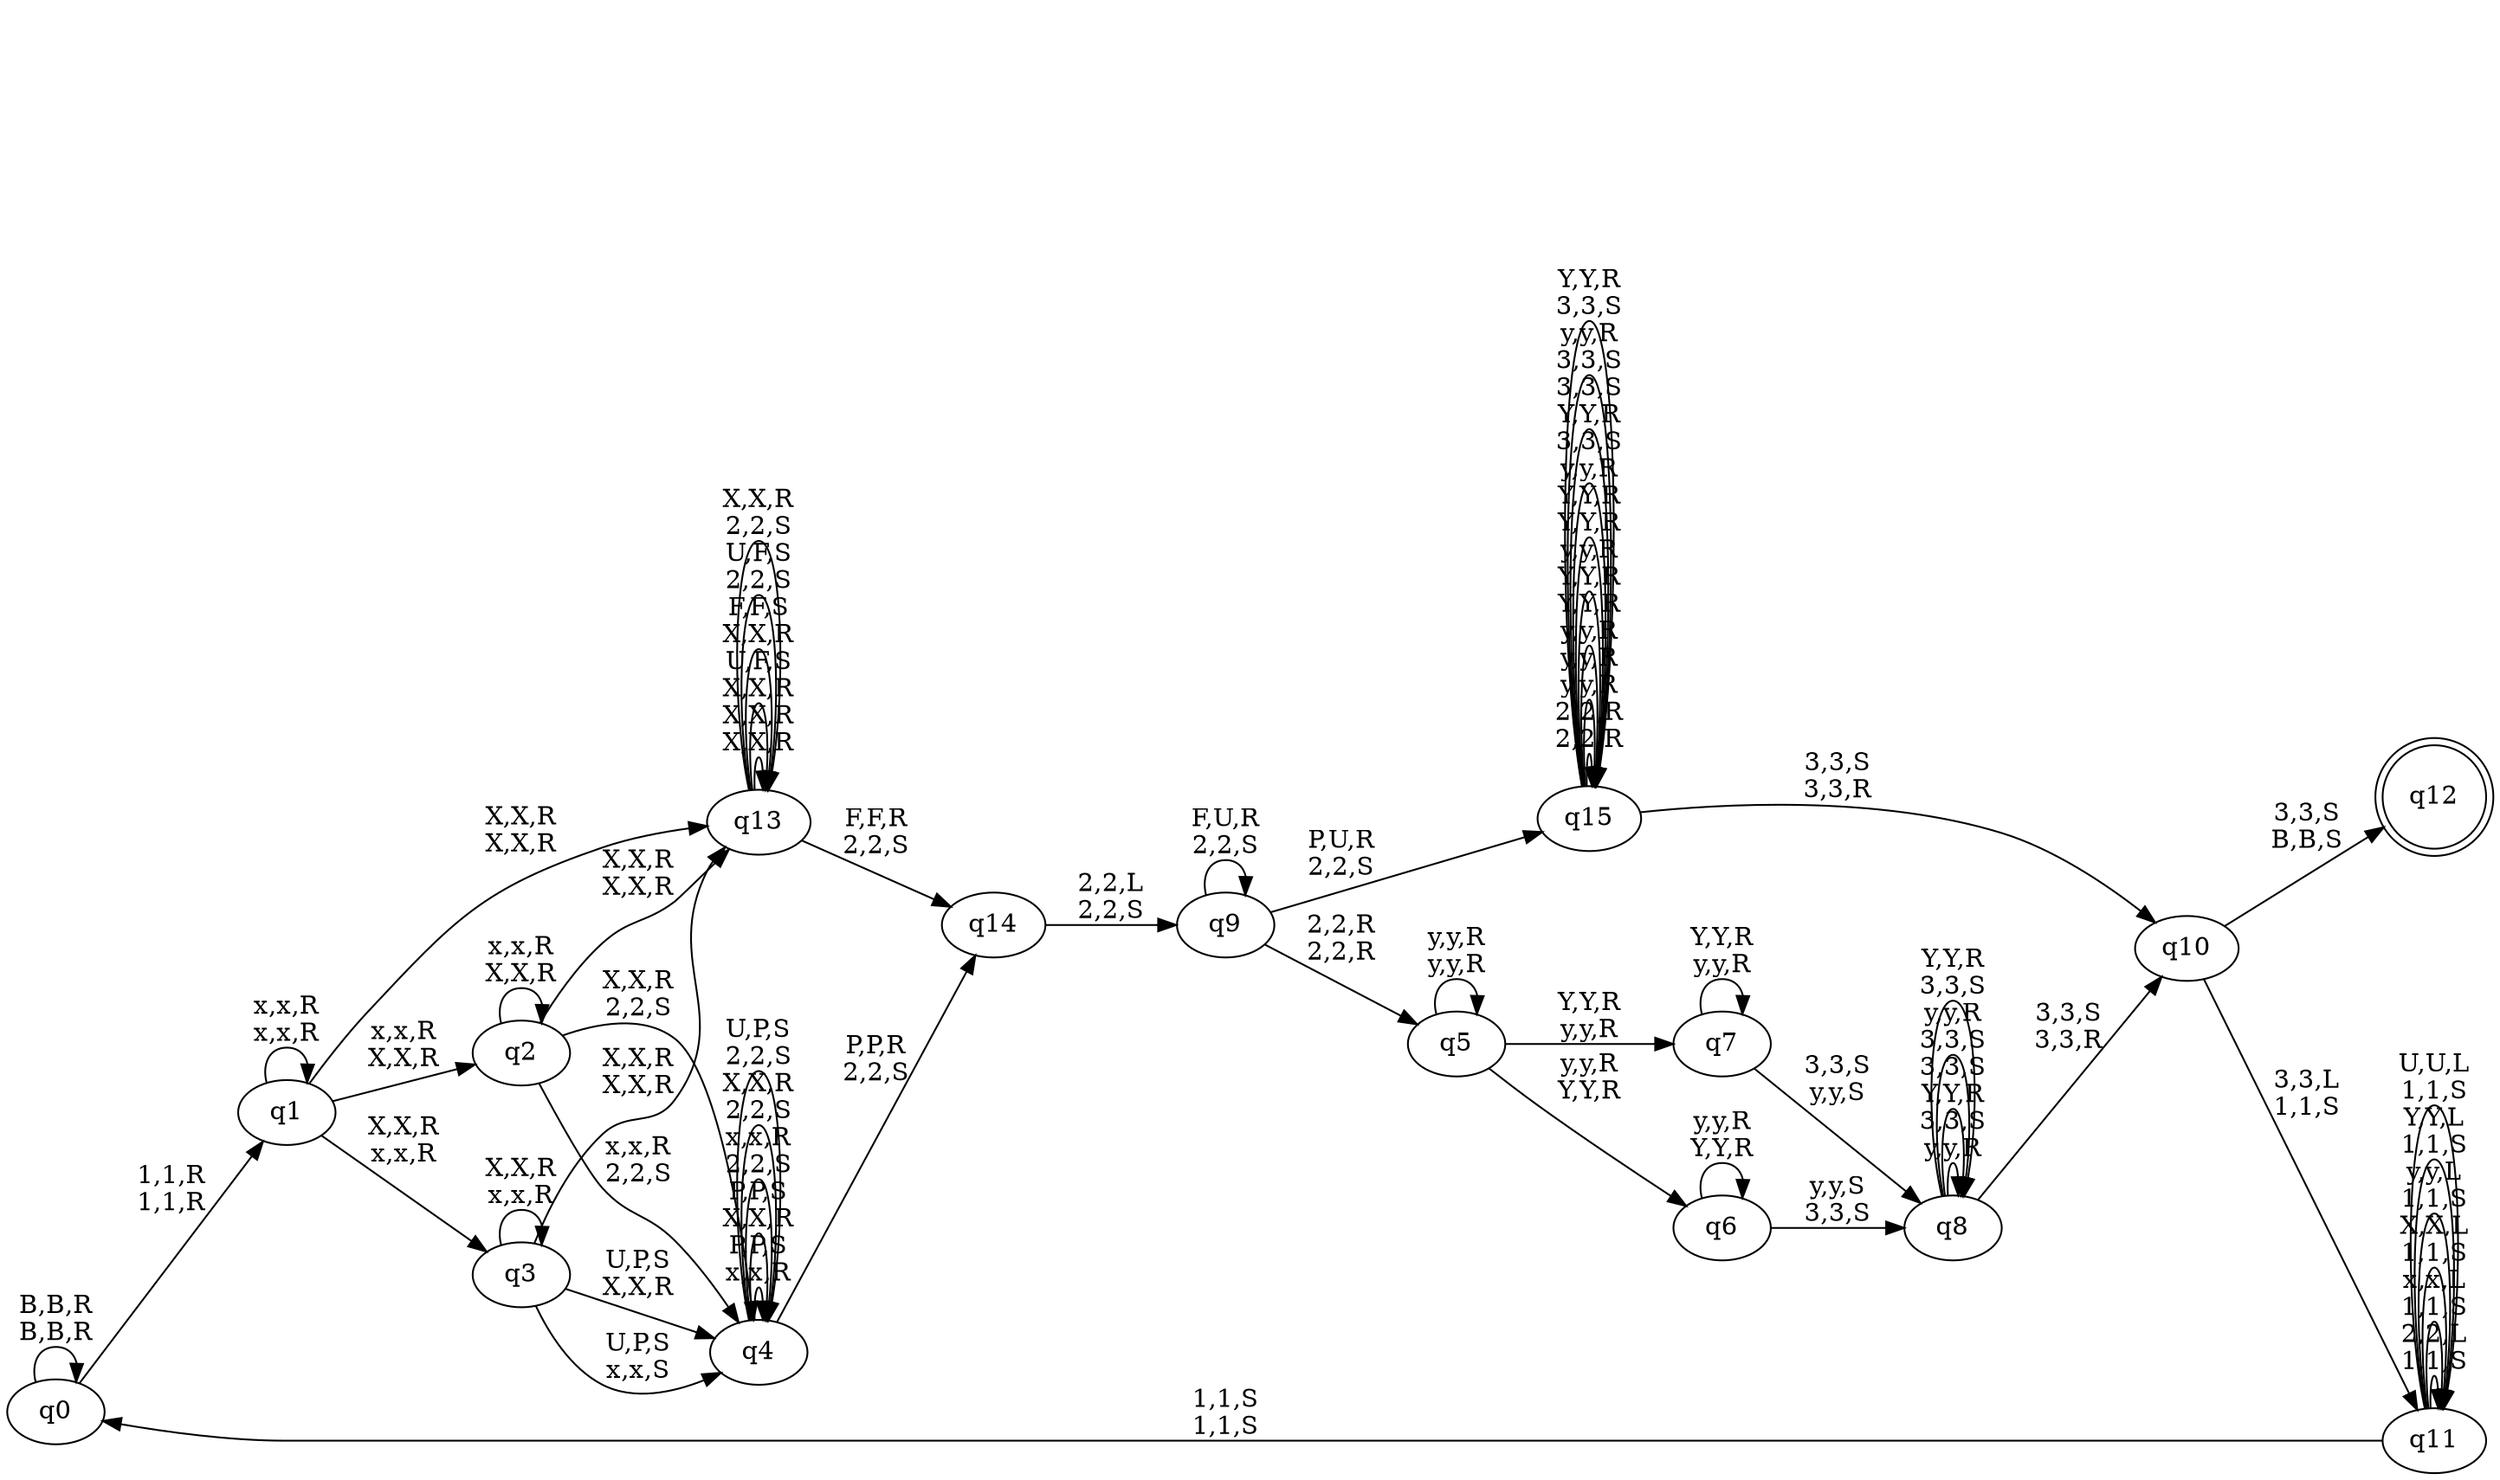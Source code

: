 digraph G{
rankdir = LR
q0
q9
q10
q11
q12[shape=doublecircle]

q15
q1
q2
q3
q13
q14
q4
q5
q6
q7
q8
q0->q0[label="B,B,R\nB,B,R\n"]
q0->q1[label="1,1,R\n1,1,R\n"]
q9->q9[label="F,U,R\n2,2,S\n"]
q9->q15[label="P,U,R\n2,2,S\n"]
q9->q5[label="2,2,R\n2,2,R\n"]
q10->q12[label="3,3,S\nB,B,S\n"]
q10->q11[label="3,3,L\n1,1,S\n"]
q11->q11[label="2,2,L\n1,1,S\n"]
q11->q11[label="x,x,L\n1,1,S\n"]
q11->q11[label="X,X,L\n1,1,S\n"]
q11->q11[label="y,y,L\n1,1,S\n"]
q11->q11[label="Y,Y,L\n1,1,S\n"]
q11->q11[label="U,U,L\n1,1,S\n"]
q11->q0[label="1,1,S\n1,1,S\n"]
q15->q15[label="2,2,R\n2,2,R\n"]
q15->q15[label="y,y,R\ny,y,R\n"]
q15->q15[label="Y,Y,R\ny,y,R\n"]
q15->q15[label="y,y,R\nY,Y,R\n"]
q15->q15[label="Y,Y,R\nY,Y,R\n"]
q15->q15[label="3,3,S\ny,y,R\n"]
q15->q15[label="3,3,S\nY,Y,R\n"]
q15->q15[label="y,y,R\n3,3,S\n"]
q15->q15[label="Y,Y,R\n3,3,S\n"]
q15->q10[label="3,3,S\n3,3,R\n"]
q1->q1[label="x,x,R\nx,x,R\n"]
q1->q2[label="x,x,R\nX,X,R\n"]
q1->q3[label="X,X,R\nx,x,R\n"]
q1->q13[label="X,X,R\nX,X,R\n"]
q2->q2[label="x,x,R\nX,X,R\n"]
q2->q4[label="X,X,R\n2,2,S\n"]
q2->q4[label="x,x,R\n2,2,S\n"]
q2->q13[label="X,X,R\nX,X,R\n"]
q3->q3[label="X,X,R\nx,x,R\n"]
q3->q4[label="U,P,S\nX,X,R\n"]
q3->q4[label="U,P,S\nx,x,S\n"]
q3->q13[label="X,X,R\nX,X,R\n"]
q13->q14[label="F,F,R\n2,2,S\n"]
q13->q13[label="X,X,R\nX,X,R\n"]
q13->q13[label="U,F,S\nX,X,R\n"]
q13->q13[label="F,F,S\nX,X,R\n"]
q13->q13[label="U,F,S\n2,2,S\n"]
q13->q13[label="X,X,R\n2,2,S\n"]
q14->q9[label="2,2,L\n2,2,S\n"]
q4->q4[label="P,P,S\nx,x,R\n"]
q4->q4[label="P,P,S\nX,X,R\n"]
q4->q4[label="x,x,R\n2,2,S\n"]
q4->q4[label="X,X,R\n2,2,S\n"]
q4->q4[label="U,P,S\n2,2,S\n"]
q4->q14[label="P,P,R\n2,2,S\n"]
q5->q5[label="y,y,R\ny,y,R\n"]
q5->q6[label="y,y,R\nY,Y,R\n"]
q5->q7[label="Y,Y,R\ny,y,R\n"]
q6->q6[label="y,y,R\nY,Y,R\n"]
q6->q8[label="y,y,S\n3,3,S\n"]
q7->q7[label="Y,Y,R\ny,y,R\n"]
q7->q8[label="3,3,S\ny,y,S\n"]
q8->q8[label="3,3,S\ny,y,R\n"]
q8->q8[label="3,3,S\nY,Y,R\n"]
q8->q8[label="y,y,R\n3,3,S\n"]
q8->q8[label="Y,Y,R\n3,3,S\n"]
q8->q10[label="3,3,S\n3,3,R\n"]
}